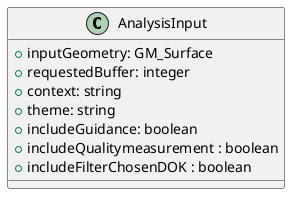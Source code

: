 
@startuml AnalysisInput

class AnalysisInput {
    +inputGeometry: GM_Surface
    +requestedBuffer: integer 
    +context: string
    +theme: string
    +includeGuidance: boolean
    +includeQualitymeasurement : boolean
    +includeFilterChosenDOK : boolean
}

@enduml